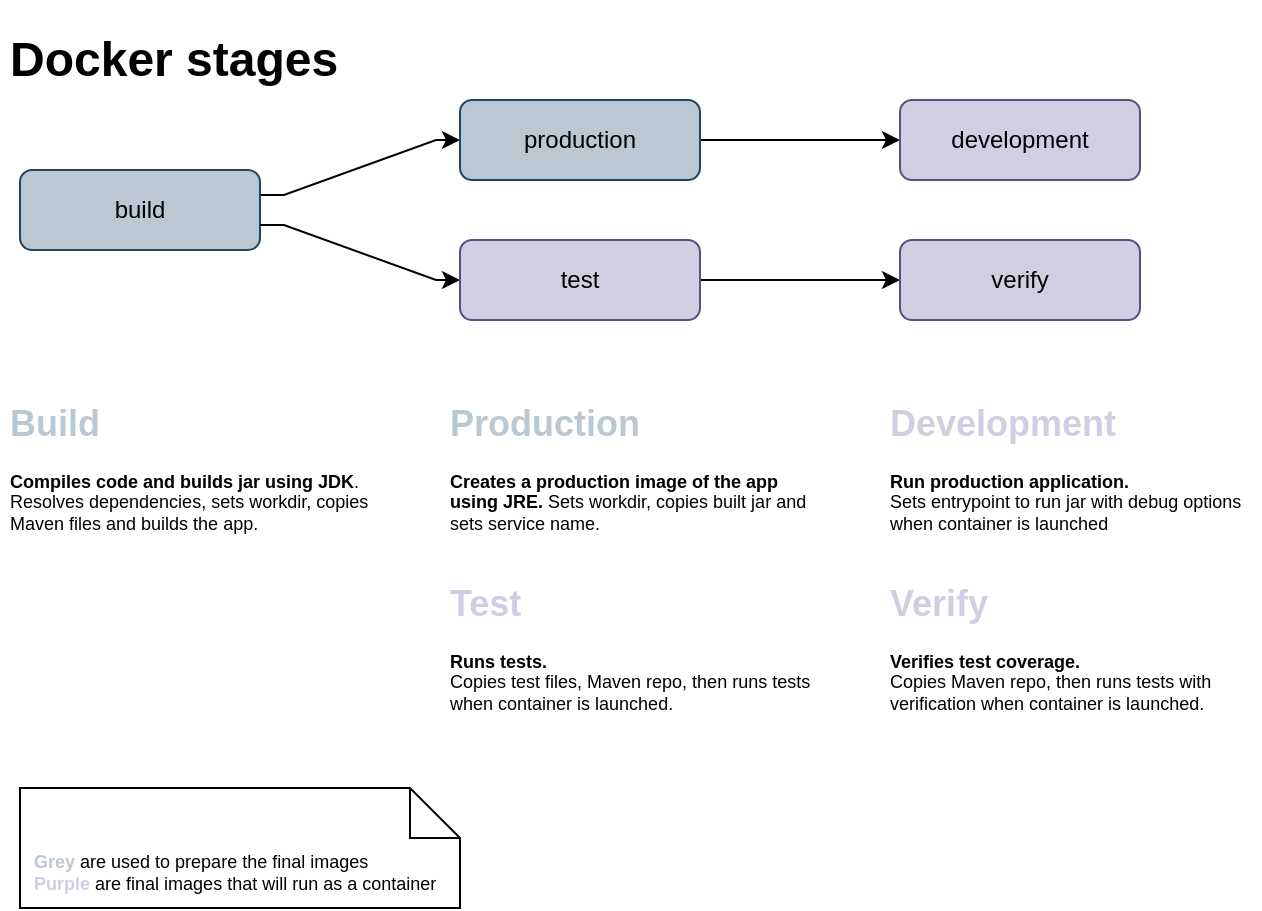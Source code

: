 <mxfile version="20.5.3" type="embed"><diagram id="C5RBs43oDa-KdzZeNtuy" name="Page-1"><mxGraphModel dx="748" dy="636" grid="1" gridSize="10" guides="1" tooltips="1" connect="1" arrows="1" fold="1" page="1" pageScale="1" pageWidth="1169" pageHeight="827" math="0" shadow="0"><root><mxCell id="WIyWlLk6GJQsqaUBKTNV-0"/><mxCell id="WIyWlLk6GJQsqaUBKTNV-1" parent="WIyWlLk6GJQsqaUBKTNV-0"/><mxCell id="opeQJosCikN5GaiZmEWk-6" style="edgeStyle=orthogonalEdgeStyle;rounded=0;orthogonalLoop=1;jettySize=auto;html=1;entryX=0;entryY=0.5;entryDx=0;entryDy=0;noEdgeStyle=1;orthogonal=1;" parent="WIyWlLk6GJQsqaUBKTNV-1" source="WIyWlLk6GJQsqaUBKTNV-3" target="opeQJosCikN5GaiZmEWk-4" edge="1"><mxGeometry relative="1" as="geometry"><Array as="points"><mxPoint x="162" y="117.5"/><mxPoint x="238" y="90"/></Array></mxGeometry></mxCell><mxCell id="WIyWlLk6GJQsqaUBKTNV-3" value="build" style="rounded=1;whiteSpace=wrap;html=1;fontSize=12;glass=0;strokeWidth=1;shadow=0;fillColor=#bac8d3;strokeColor=#23445d;" parent="WIyWlLk6GJQsqaUBKTNV-1" vertex="1"><mxGeometry x="30" y="105" width="120" height="40" as="geometry"/></mxCell><mxCell id="WIyWlLk6GJQsqaUBKTNV-4" value="Yes" style="rounded=0;html=1;jettySize=auto;orthogonalLoop=1;fontSize=11;endArrow=block;endFill=0;endSize=8;strokeWidth=1;shadow=0;labelBackgroundColor=none;edgeStyle=orthogonalEdgeStyle;" parent="WIyWlLk6GJQsqaUBKTNV-1" edge="1"><mxGeometry y="20" relative="1" as="geometry"><mxPoint as="offset"/><mxPoint x="220" y="250" as="sourcePoint"/></mxGeometry></mxCell><mxCell id="opeQJosCikN5GaiZmEWk-13" style="edgeStyle=orthogonalEdgeStyle;rounded=0;orthogonalLoop=1;jettySize=auto;html=1;entryX=0;entryY=0.5;entryDx=0;entryDy=0;noEdgeStyle=1;orthogonal=1;" parent="WIyWlLk6GJQsqaUBKTNV-1" source="WIyWlLk6GJQsqaUBKTNV-3" target="opeQJosCikN5GaiZmEWk-12" edge="1"><mxGeometry relative="1" as="geometry"><Array as="points"><mxPoint x="162" y="132.5"/><mxPoint x="238" y="160"/></Array><mxPoint x="420" y="395.0" as="sourcePoint"/></mxGeometry></mxCell><mxCell id="opeQJosCikN5GaiZmEWk-14" style="edgeStyle=orthogonalEdgeStyle;rounded=0;orthogonalLoop=1;jettySize=auto;html=1;entryX=0;entryY=0.5;entryDx=0;entryDy=0;noEdgeStyle=1;orthogonal=1;" parent="WIyWlLk6GJQsqaUBKTNV-1" source="opeQJosCikN5GaiZmEWk-12" target="opeQJosCikN5GaiZmEWk-8" edge="1"><mxGeometry relative="1" as="geometry"><Array as="points"><mxPoint x="382" y="160"/><mxPoint x="458" y="160"/></Array><mxPoint x="260" y="380" as="sourcePoint"/></mxGeometry></mxCell><mxCell id="opeQJosCikN5GaiZmEWk-11" value="" style="edgeStyle=orthogonalEdgeStyle;rounded=0;orthogonalLoop=1;jettySize=auto;html=1;noEdgeStyle=1;orthogonal=1;" parent="WIyWlLk6GJQsqaUBKTNV-1" source="opeQJosCikN5GaiZmEWk-4" target="opeQJosCikN5GaiZmEWk-10" edge="1"><mxGeometry relative="1" as="geometry"><Array as="points"><mxPoint x="382" y="90"/><mxPoint x="458" y="90"/></Array></mxGeometry></mxCell><mxCell id="opeQJosCikN5GaiZmEWk-4" value="production" style="rounded=1;whiteSpace=wrap;html=1;fontSize=12;glass=0;strokeWidth=1;shadow=0;fillColor=#bac8d3;strokeColor=#23445d;" parent="WIyWlLk6GJQsqaUBKTNV-1" vertex="1"><mxGeometry x="250" y="70" width="120" height="40" as="geometry"/></mxCell><mxCell id="opeQJosCikN5GaiZmEWk-8" value="verify" style="rounded=1;whiteSpace=wrap;html=1;fontSize=12;glass=0;strokeWidth=1;shadow=0;fillColor=#d0cee2;strokeColor=#56517e;" parent="WIyWlLk6GJQsqaUBKTNV-1" vertex="1"><mxGeometry x="470" y="140" width="120" height="40" as="geometry"/></mxCell><mxCell id="opeQJosCikN5GaiZmEWk-10" value="development" style="rounded=1;whiteSpace=wrap;html=1;fontSize=12;glass=0;strokeWidth=1;shadow=0;fillColor=#D0CEE2;strokeColor=#56517e;" parent="WIyWlLk6GJQsqaUBKTNV-1" vertex="1"><mxGeometry x="470" y="70" width="120" height="40" as="geometry"/></mxCell><mxCell id="opeQJosCikN5GaiZmEWk-12" value="test" style="rounded=1;whiteSpace=wrap;html=1;fontSize=12;glass=0;strokeWidth=1;shadow=0;fillColor=#d0cee2;strokeColor=#56517e;" parent="WIyWlLk6GJQsqaUBKTNV-1" vertex="1"><mxGeometry x="250" y="140" width="120" height="40" as="geometry"/></mxCell><mxCell id="0" value="&lt;h1&gt;Docker stages&lt;/h1&gt;" style="text;html=1;strokeColor=none;fillColor=none;spacing=5;spacingTop=-20;whiteSpace=wrap;overflow=hidden;rounded=0;" parent="WIyWlLk6GJQsqaUBKTNV-1" vertex="1"><mxGeometry x="20" y="30" width="180" height="40" as="geometry"/></mxCell><mxCell id="7" value="&lt;h1&gt;&lt;font color=&quot;#bac8d3&quot;&gt;Build&lt;/font&gt;&lt;/h1&gt;&lt;p&gt;&lt;b&gt;Compiles code and builds jar using JDK&lt;/b&gt;. Resolves dependencies, sets workdir, copies Maven files and builds the app.&lt;/p&gt;" style="text;html=1;strokeColor=none;fillColor=none;spacing=5;spacingTop=-20;whiteSpace=wrap;overflow=hidden;rounded=0;fontSize=9;" parent="WIyWlLk6GJQsqaUBKTNV-1" vertex="1"><mxGeometry x="20" y="220" width="190" height="70" as="geometry"/></mxCell><mxCell id="8" value="&lt;h1&gt;&lt;font color=&quot;#bac8d3&quot;&gt;Production&lt;/font&gt;&lt;/h1&gt;&lt;p&gt;&lt;b&gt;Creates a production image of the app using JRE.&amp;nbsp;&lt;/b&gt;Sets workdir, copies built jar and sets service name.&lt;/p&gt;" style="text;html=1;strokeColor=none;fillColor=none;spacing=5;spacingTop=-20;whiteSpace=wrap;overflow=hidden;rounded=0;fontSize=9;" parent="WIyWlLk6GJQsqaUBKTNV-1" vertex="1"><mxGeometry x="240" y="220" width="190" height="70" as="geometry"/></mxCell><mxCell id="16" value="&lt;h1&gt;&lt;font color=&quot;#d0cee2&quot;&gt;Development&lt;/font&gt;&lt;/h1&gt;&lt;p&gt;&lt;b&gt;Run production application.&lt;br&gt;&lt;/b&gt;Sets entrypoint to run jar with debug options when container is launched&lt;/p&gt;" style="text;html=1;strokeColor=none;fillColor=none;spacing=5;spacingTop=-20;whiteSpace=wrap;overflow=hidden;rounded=0;fontSize=9;" parent="WIyWlLk6GJQsqaUBKTNV-1" vertex="1"><mxGeometry x="460" y="220" width="190" height="70" as="geometry"/></mxCell><mxCell id="17" value="&lt;h1&gt;&lt;font color=&quot;#d0cee2&quot;&gt;Test&lt;/font&gt;&lt;/h1&gt;&lt;p&gt;&lt;b&gt;Runs tests.&lt;br&gt;&lt;/b&gt;Copies test files, Maven repo, then runs tests when container is launched.&lt;/p&gt;" style="text;html=1;strokeColor=none;fillColor=none;spacing=5;spacingTop=-20;whiteSpace=wrap;overflow=hidden;rounded=0;fontSize=9;" parent="WIyWlLk6GJQsqaUBKTNV-1" vertex="1"><mxGeometry x="240" y="310" width="190" height="80" as="geometry"/></mxCell><mxCell id="18" value="&lt;h1&gt;&lt;font color=&quot;#d0cee2&quot;&gt;Verify&lt;/font&gt;&lt;/h1&gt;&lt;p&gt;&lt;b&gt;Verifies test coverage.&lt;br&gt;&lt;/b&gt;Copies Maven repo, then runs tests with verification when container is launched.&lt;/p&gt;" style="text;html=1;strokeColor=none;fillColor=none;spacing=5;spacingTop=-20;whiteSpace=wrap;overflow=hidden;rounded=0;fontSize=9;" parent="WIyWlLk6GJQsqaUBKTNV-1" vertex="1"><mxGeometry x="460" y="310" width="190" height="70" as="geometry"/></mxCell><mxCell id="24" value="&lt;font color=&quot;#bac8d3&quot;&gt;&lt;b&gt;Grey&lt;/b&gt;&lt;/font&gt;&lt;span style=&quot;color: rgb(0, 0, 0);&quot;&gt;&amp;nbsp;are used to prepare the final images&lt;br&gt;&lt;/span&gt;&lt;font color=&quot;#d0cee2&quot;&gt;&lt;b&gt;Purple&lt;/b&gt;&lt;/font&gt;&lt;span style=&quot;color: rgb(0, 0, 0);&quot;&gt;&amp;nbsp;&lt;/span&gt;&lt;font color=&quot;#000000&quot;&gt;are final images that will run as a container&lt;/font&gt;" style="shape=note2;boundedLbl=1;whiteSpace=wrap;html=1;size=25;verticalAlign=top;align=left;fontSize=9;fontColor=#D0CEE2;spacingLeft=5;" vertex="1" parent="WIyWlLk6GJQsqaUBKTNV-1"><mxGeometry x="30" y="414" width="220" height="60" as="geometry"/></mxCell></root></mxGraphModel></diagram></mxfile>